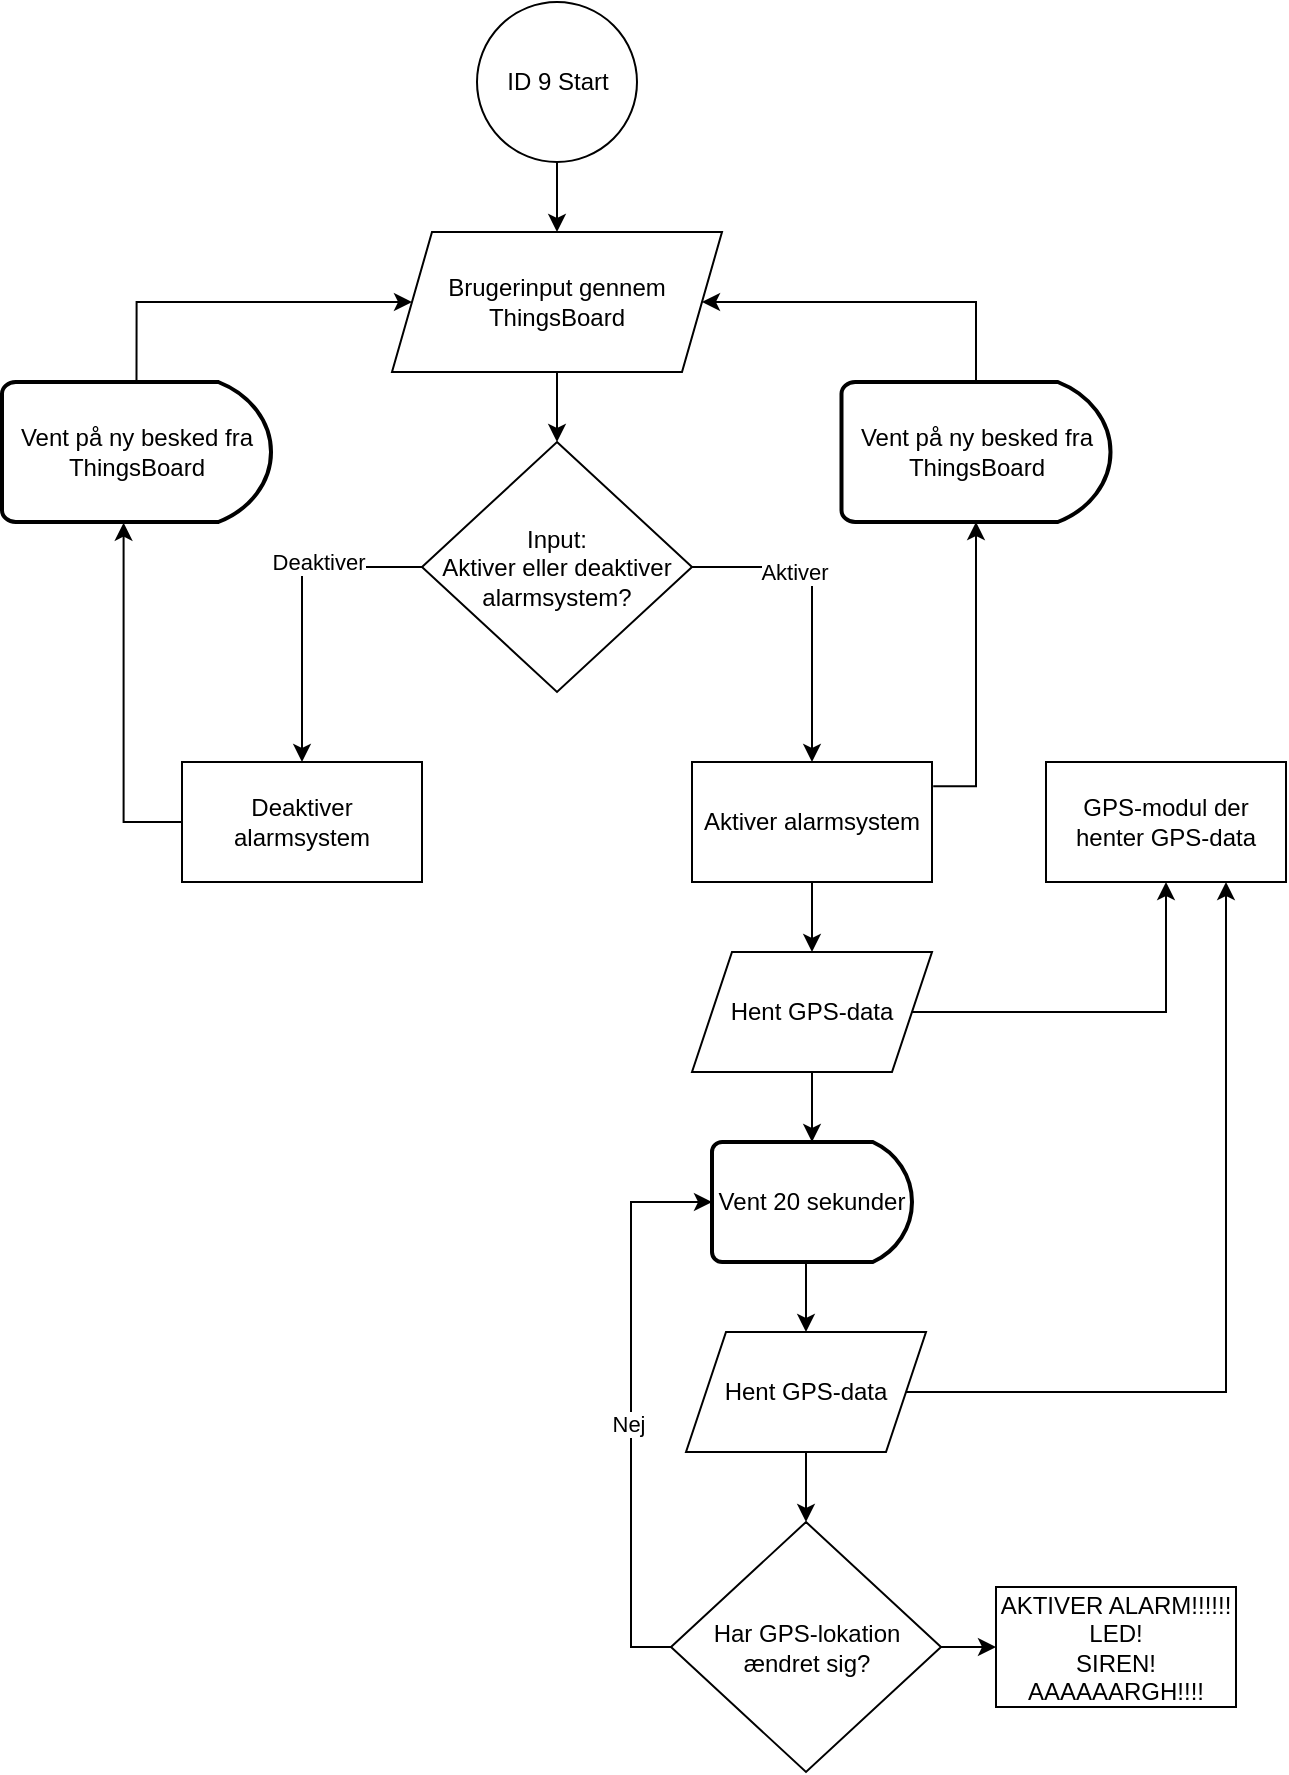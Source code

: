 <mxfile version="24.9.3">
  <diagram name="Page-1" id="3QTX_9LpbflqGAp3st7x">
    <mxGraphModel dx="927" dy="683" grid="1" gridSize="10" guides="1" tooltips="1" connect="1" arrows="1" fold="1" page="1" pageScale="1" pageWidth="10" pageHeight="10" math="0" shadow="0">
      <root>
        <mxCell id="0" />
        <mxCell id="1" parent="0" />
        <mxCell id="DGjk3PeGYtZa6itGFuPi-3" value="" style="edgeStyle=orthogonalEdgeStyle;rounded=0;orthogonalLoop=1;jettySize=auto;html=1;" edge="1" parent="1" source="DGjk3PeGYtZa6itGFuPi-1" target="DGjk3PeGYtZa6itGFuPi-2">
          <mxGeometry relative="1" as="geometry" />
        </mxCell>
        <mxCell id="DGjk3PeGYtZa6itGFuPi-1" value="ID 9 Start" style="ellipse;whiteSpace=wrap;html=1;aspect=fixed;" vertex="1" parent="1">
          <mxGeometry x="5.5" y="335" width="80" height="80" as="geometry" />
        </mxCell>
        <mxCell id="DGjk3PeGYtZa6itGFuPi-6" value="" style="edgeStyle=orthogonalEdgeStyle;rounded=0;orthogonalLoop=1;jettySize=auto;html=1;" edge="1" parent="1" source="DGjk3PeGYtZa6itGFuPi-2" target="DGjk3PeGYtZa6itGFuPi-5">
          <mxGeometry relative="1" as="geometry" />
        </mxCell>
        <mxCell id="DGjk3PeGYtZa6itGFuPi-2" value="&lt;div&gt;Brugerinput gennem&lt;/div&gt;&lt;div&gt;ThingsBoard&lt;br&gt;&lt;/div&gt;" style="shape=parallelogram;perimeter=parallelogramPerimeter;whiteSpace=wrap;html=1;fixedSize=1;" vertex="1" parent="1">
          <mxGeometry x="-37" y="450" width="165" height="70" as="geometry" />
        </mxCell>
        <mxCell id="DGjk3PeGYtZa6itGFuPi-9" style="edgeStyle=orthogonalEdgeStyle;rounded=0;orthogonalLoop=1;jettySize=auto;html=1;exitX=1;exitY=0.5;exitDx=0;exitDy=0;" edge="1" parent="1" source="DGjk3PeGYtZa6itGFuPi-5" target="DGjk3PeGYtZa6itGFuPi-7">
          <mxGeometry relative="1" as="geometry" />
        </mxCell>
        <mxCell id="DGjk3PeGYtZa6itGFuPi-10" value="Aktiver" style="edgeLabel;html=1;align=center;verticalAlign=middle;resizable=0;points=[];" vertex="1" connectable="0" parent="DGjk3PeGYtZa6itGFuPi-9">
          <mxGeometry x="-0.354" y="-2" relative="1" as="geometry">
            <mxPoint as="offset" />
          </mxGeometry>
        </mxCell>
        <mxCell id="DGjk3PeGYtZa6itGFuPi-11" style="edgeStyle=orthogonalEdgeStyle;rounded=0;orthogonalLoop=1;jettySize=auto;html=1;exitX=0;exitY=0.5;exitDx=0;exitDy=0;entryX=0.5;entryY=0;entryDx=0;entryDy=0;" edge="1" parent="1" source="DGjk3PeGYtZa6itGFuPi-5" target="DGjk3PeGYtZa6itGFuPi-8">
          <mxGeometry relative="1" as="geometry" />
        </mxCell>
        <mxCell id="DGjk3PeGYtZa6itGFuPi-12" value="Deaktiver" style="edgeLabel;html=1;align=center;verticalAlign=middle;resizable=0;points=[];" vertex="1" connectable="0" parent="DGjk3PeGYtZa6itGFuPi-11">
          <mxGeometry x="-0.333" y="-3" relative="1" as="geometry">
            <mxPoint as="offset" />
          </mxGeometry>
        </mxCell>
        <mxCell id="DGjk3PeGYtZa6itGFuPi-5" value="Input:&lt;br&gt;&lt;div&gt;Aktiver eller deaktiver alarmsystem?&lt;br&gt;&lt;/div&gt;" style="rhombus;whiteSpace=wrap;html=1;" vertex="1" parent="1">
          <mxGeometry x="-22" y="555" width="135" height="125" as="geometry" />
        </mxCell>
        <mxCell id="DGjk3PeGYtZa6itGFuPi-23" style="edgeStyle=orthogonalEdgeStyle;rounded=0;orthogonalLoop=1;jettySize=auto;html=1;exitX=0.5;exitY=1;exitDx=0;exitDy=0;entryX=0.5;entryY=0;entryDx=0;entryDy=0;" edge="1" parent="1" source="DGjk3PeGYtZa6itGFuPi-7" target="DGjk3PeGYtZa6itGFuPi-24">
          <mxGeometry relative="1" as="geometry">
            <mxPoint x="173" y="820" as="targetPoint" />
          </mxGeometry>
        </mxCell>
        <mxCell id="DGjk3PeGYtZa6itGFuPi-7" value="Aktiver alarmsystem" style="rounded=0;whiteSpace=wrap;html=1;" vertex="1" parent="1">
          <mxGeometry x="113" y="715" width="120" height="60" as="geometry" />
        </mxCell>
        <mxCell id="DGjk3PeGYtZa6itGFuPi-8" value="Deaktiver alarmsystem" style="rounded=0;whiteSpace=wrap;html=1;" vertex="1" parent="1">
          <mxGeometry x="-142" y="715" width="120" height="60" as="geometry" />
        </mxCell>
        <mxCell id="DGjk3PeGYtZa6itGFuPi-15" style="edgeStyle=orthogonalEdgeStyle;rounded=0;orthogonalLoop=1;jettySize=auto;html=1;exitX=0.5;exitY=0;exitDx=0;exitDy=0;exitPerimeter=0;entryX=0;entryY=0.5;entryDx=0;entryDy=0;" edge="1" parent="1" source="DGjk3PeGYtZa6itGFuPi-13" target="DGjk3PeGYtZa6itGFuPi-2">
          <mxGeometry relative="1" as="geometry">
            <Array as="points">
              <mxPoint x="-165" y="485" />
            </Array>
          </mxGeometry>
        </mxCell>
        <mxCell id="DGjk3PeGYtZa6itGFuPi-13" value="&lt;div&gt;Vent på ny besked fra ThingsBoard&lt;br&gt;&lt;/div&gt;" style="strokeWidth=2;html=1;shape=mxgraph.flowchart.delay;whiteSpace=wrap;" vertex="1" parent="1">
          <mxGeometry x="-232" y="525" width="134.5" height="70" as="geometry" />
        </mxCell>
        <mxCell id="DGjk3PeGYtZa6itGFuPi-14" style="edgeStyle=orthogonalEdgeStyle;rounded=0;orthogonalLoop=1;jettySize=auto;html=1;exitX=0;exitY=0.5;exitDx=0;exitDy=0;entryX=0.452;entryY=1.005;entryDx=0;entryDy=0;entryPerimeter=0;" edge="1" parent="1" source="DGjk3PeGYtZa6itGFuPi-8" target="DGjk3PeGYtZa6itGFuPi-13">
          <mxGeometry relative="1" as="geometry" />
        </mxCell>
        <mxCell id="DGjk3PeGYtZa6itGFuPi-18" style="edgeStyle=orthogonalEdgeStyle;rounded=0;orthogonalLoop=1;jettySize=auto;html=1;exitX=0.5;exitY=0;exitDx=0;exitDy=0;exitPerimeter=0;entryX=1;entryY=0.5;entryDx=0;entryDy=0;" edge="1" parent="1" source="DGjk3PeGYtZa6itGFuPi-16" target="DGjk3PeGYtZa6itGFuPi-2">
          <mxGeometry relative="1" as="geometry">
            <Array as="points">
              <mxPoint x="255" y="485" />
            </Array>
          </mxGeometry>
        </mxCell>
        <mxCell id="DGjk3PeGYtZa6itGFuPi-16" value="&lt;div&gt;Vent på ny besked fra ThingsBoard&lt;br&gt;&lt;/div&gt;" style="strokeWidth=2;html=1;shape=mxgraph.flowchart.delay;whiteSpace=wrap;" vertex="1" parent="1">
          <mxGeometry x="187.75" y="525" width="134.5" height="70" as="geometry" />
        </mxCell>
        <mxCell id="DGjk3PeGYtZa6itGFuPi-17" style="edgeStyle=orthogonalEdgeStyle;rounded=0;orthogonalLoop=1;jettySize=auto;html=1;exitX=1.005;exitY=0.202;exitDx=0;exitDy=0;entryX=0.5;entryY=1;entryDx=0;entryDy=0;entryPerimeter=0;exitPerimeter=0;" edge="1" parent="1" source="DGjk3PeGYtZa6itGFuPi-7" target="DGjk3PeGYtZa6itGFuPi-16">
          <mxGeometry relative="1" as="geometry" />
        </mxCell>
        <mxCell id="DGjk3PeGYtZa6itGFuPi-26" style="edgeStyle=orthogonalEdgeStyle;rounded=0;orthogonalLoop=1;jettySize=auto;html=1;exitX=1;exitY=0.5;exitDx=0;exitDy=0;entryX=0.5;entryY=1;entryDx=0;entryDy=0;" edge="1" parent="1" source="DGjk3PeGYtZa6itGFuPi-24" target="DGjk3PeGYtZa6itGFuPi-25">
          <mxGeometry relative="1" as="geometry" />
        </mxCell>
        <mxCell id="DGjk3PeGYtZa6itGFuPi-24" value="Hent GPS-data" style="shape=parallelogram;perimeter=parallelogramPerimeter;whiteSpace=wrap;html=1;fixedSize=1;" vertex="1" parent="1">
          <mxGeometry x="113" y="810" width="120" height="60" as="geometry" />
        </mxCell>
        <mxCell id="DGjk3PeGYtZa6itGFuPi-25" value="GPS-modul der henter GPS-data" style="rounded=0;whiteSpace=wrap;html=1;" vertex="1" parent="1">
          <mxGeometry x="290" y="715" width="120" height="60" as="geometry" />
        </mxCell>
        <mxCell id="DGjk3PeGYtZa6itGFuPi-31" style="edgeStyle=orthogonalEdgeStyle;rounded=0;orthogonalLoop=1;jettySize=auto;html=1;exitX=0.5;exitY=1;exitDx=0;exitDy=0;exitPerimeter=0;entryX=0.5;entryY=0;entryDx=0;entryDy=0;" edge="1" parent="1" source="DGjk3PeGYtZa6itGFuPi-27" target="DGjk3PeGYtZa6itGFuPi-32">
          <mxGeometry relative="1" as="geometry">
            <mxPoint x="172.5" y="1000" as="targetPoint" />
          </mxGeometry>
        </mxCell>
        <mxCell id="DGjk3PeGYtZa6itGFuPi-27" value="Vent 20 sekunder" style="strokeWidth=2;html=1;shape=mxgraph.flowchart.delay;whiteSpace=wrap;" vertex="1" parent="1">
          <mxGeometry x="123" y="905" width="100" height="60" as="geometry" />
        </mxCell>
        <mxCell id="DGjk3PeGYtZa6itGFuPi-28" style="edgeStyle=orthogonalEdgeStyle;rounded=0;orthogonalLoop=1;jettySize=auto;html=1;exitX=0.5;exitY=1;exitDx=0;exitDy=0;entryX=0.5;entryY=0;entryDx=0;entryDy=0;entryPerimeter=0;" edge="1" parent="1" source="DGjk3PeGYtZa6itGFuPi-24" target="DGjk3PeGYtZa6itGFuPi-27">
          <mxGeometry relative="1" as="geometry" />
        </mxCell>
        <mxCell id="DGjk3PeGYtZa6itGFuPi-34" style="edgeStyle=orthogonalEdgeStyle;rounded=0;orthogonalLoop=1;jettySize=auto;html=1;exitX=1;exitY=0.5;exitDx=0;exitDy=0;entryX=0.75;entryY=1;entryDx=0;entryDy=0;" edge="1" parent="1" source="DGjk3PeGYtZa6itGFuPi-32" target="DGjk3PeGYtZa6itGFuPi-25">
          <mxGeometry relative="1" as="geometry" />
        </mxCell>
        <mxCell id="DGjk3PeGYtZa6itGFuPi-36" style="edgeStyle=orthogonalEdgeStyle;rounded=0;orthogonalLoop=1;jettySize=auto;html=1;exitX=0.5;exitY=1;exitDx=0;exitDy=0;entryX=0.5;entryY=0;entryDx=0;entryDy=0;" edge="1" parent="1" source="DGjk3PeGYtZa6itGFuPi-32" target="DGjk3PeGYtZa6itGFuPi-35">
          <mxGeometry relative="1" as="geometry" />
        </mxCell>
        <mxCell id="DGjk3PeGYtZa6itGFuPi-32" value="Hent GPS-data" style="shape=parallelogram;perimeter=parallelogramPerimeter;whiteSpace=wrap;html=1;fixedSize=1;" vertex="1" parent="1">
          <mxGeometry x="110" y="1000" width="120" height="60" as="geometry" />
        </mxCell>
        <mxCell id="DGjk3PeGYtZa6itGFuPi-40" style="edgeStyle=orthogonalEdgeStyle;rounded=0;orthogonalLoop=1;jettySize=auto;html=1;exitX=1;exitY=0.5;exitDx=0;exitDy=0;entryX=0;entryY=0.5;entryDx=0;entryDy=0;" edge="1" parent="1" source="DGjk3PeGYtZa6itGFuPi-35" target="DGjk3PeGYtZa6itGFuPi-39">
          <mxGeometry relative="1" as="geometry" />
        </mxCell>
        <mxCell id="DGjk3PeGYtZa6itGFuPi-35" value="&lt;div&gt;Har GPS-lokation&lt;/div&gt;&lt;div&gt;ændret sig?&lt;br&gt;&lt;/div&gt;" style="rhombus;whiteSpace=wrap;html=1;" vertex="1" parent="1">
          <mxGeometry x="102.5" y="1095" width="135" height="125" as="geometry" />
        </mxCell>
        <mxCell id="DGjk3PeGYtZa6itGFuPi-37" style="edgeStyle=orthogonalEdgeStyle;rounded=0;orthogonalLoop=1;jettySize=auto;html=1;exitX=0;exitY=0.5;exitDx=0;exitDy=0;entryX=0;entryY=0.5;entryDx=0;entryDy=0;entryPerimeter=0;" edge="1" parent="1" source="DGjk3PeGYtZa6itGFuPi-35" target="DGjk3PeGYtZa6itGFuPi-27">
          <mxGeometry relative="1" as="geometry" />
        </mxCell>
        <mxCell id="DGjk3PeGYtZa6itGFuPi-38" value="Nej" style="edgeLabel;html=1;align=center;verticalAlign=middle;resizable=0;points=[];" vertex="1" connectable="0" parent="DGjk3PeGYtZa6itGFuPi-37">
          <mxGeometry x="0.27" y="3" relative="1" as="geometry">
            <mxPoint x="1" y="48" as="offset" />
          </mxGeometry>
        </mxCell>
        <mxCell id="DGjk3PeGYtZa6itGFuPi-39" value="AKTIVER ALARM!!!!!!&lt;br&gt;LED!&lt;br&gt;SIREN!&lt;br&gt;AAAAAARGH!!!!" style="rounded=0;whiteSpace=wrap;html=1;" vertex="1" parent="1">
          <mxGeometry x="265" y="1127.5" width="120" height="60" as="geometry" />
        </mxCell>
      </root>
    </mxGraphModel>
  </diagram>
</mxfile>
